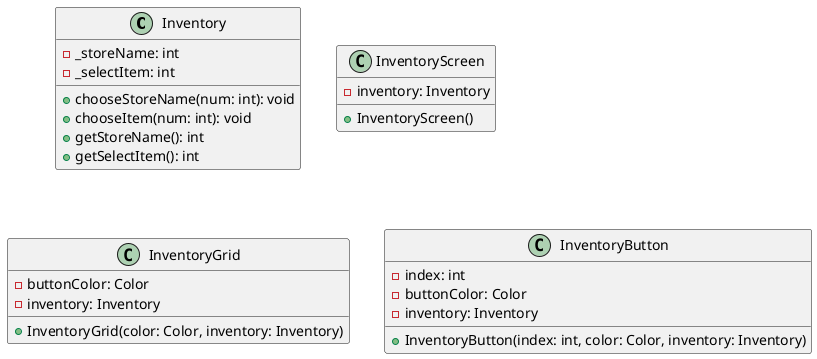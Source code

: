@startuml
class Inventory {
  - _storeName: int
  - _selectItem: int

  + chooseStoreName(num: int): void
  + chooseItem(num: int): void
  + getStoreName(): int
  + getSelectItem(): int
}

class InventoryScreen {
  - inventory: Inventory

  + InventoryScreen()
}

class InventoryGrid {
  - buttonColor: Color
  - inventory: Inventory

  + InventoryGrid(color: Color, inventory: Inventory)
}

class InventoryButton {
  - index: int
  - buttonColor: Color
  - inventory: Inventory

  + InventoryButton(index: int, color: Color, inventory: Inventory)
}
@enduml

